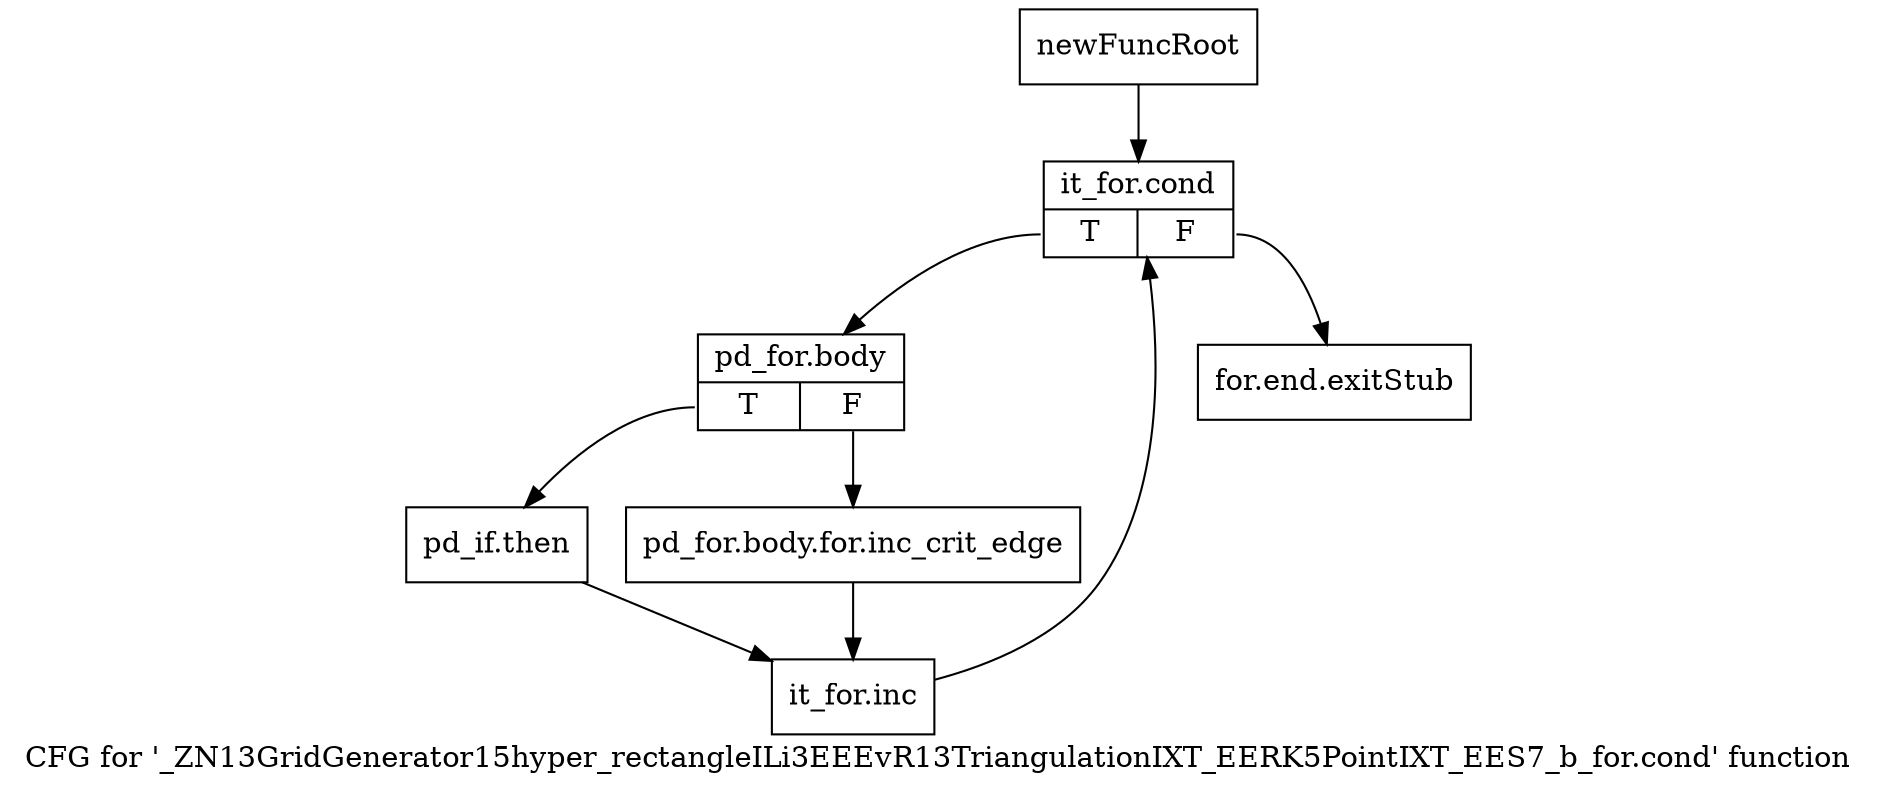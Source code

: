 digraph "CFG for '_ZN13GridGenerator15hyper_rectangleILi3EEEvR13TriangulationIXT_EERK5PointIXT_EES7_b_for.cond' function" {
	label="CFG for '_ZN13GridGenerator15hyper_rectangleILi3EEEvR13TriangulationIXT_EERK5PointIXT_EES7_b_for.cond' function";

	Node0x934ac70 [shape=record,label="{newFuncRoot}"];
	Node0x934ac70 -> Node0x934b0e0;
	Node0x934b090 [shape=record,label="{for.end.exitStub}"];
	Node0x934b0e0 [shape=record,label="{it_for.cond|{<s0>T|<s1>F}}"];
	Node0x934b0e0:s0 -> Node0x934b130;
	Node0x934b0e0:s1 -> Node0x934b090;
	Node0x934b130 [shape=record,label="{pd_for.body|{<s0>T|<s1>F}}"];
	Node0x934b130:s0 -> Node0x934b1d0;
	Node0x934b130:s1 -> Node0x934b180;
	Node0x934b180 [shape=record,label="{pd_for.body.for.inc_crit_edge}"];
	Node0x934b180 -> Node0x934b220;
	Node0x934b1d0 [shape=record,label="{pd_if.then}"];
	Node0x934b1d0 -> Node0x934b220;
	Node0x934b220 [shape=record,label="{it_for.inc}"];
	Node0x934b220 -> Node0x934b0e0;
}

